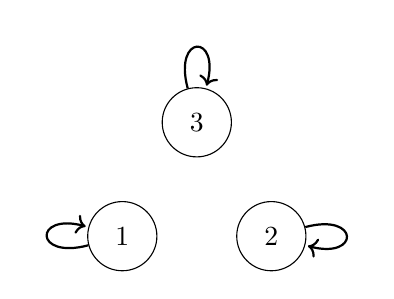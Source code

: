 \begin{tikzpicture}
   \node[state] (1) {$1$};
   \node[state] (2) [right= of 1]{$2$};
   \node[state] (3)  [above= of $(1)!0.5!(2)$]{$3$};

   \path [-stealth, thick]
		(1) edge[loop left]  	node {}()
		(2) edge[loop right]  	node {}()
		(3) edge[loop above]  	node {}();
\end{tikzpicture}
